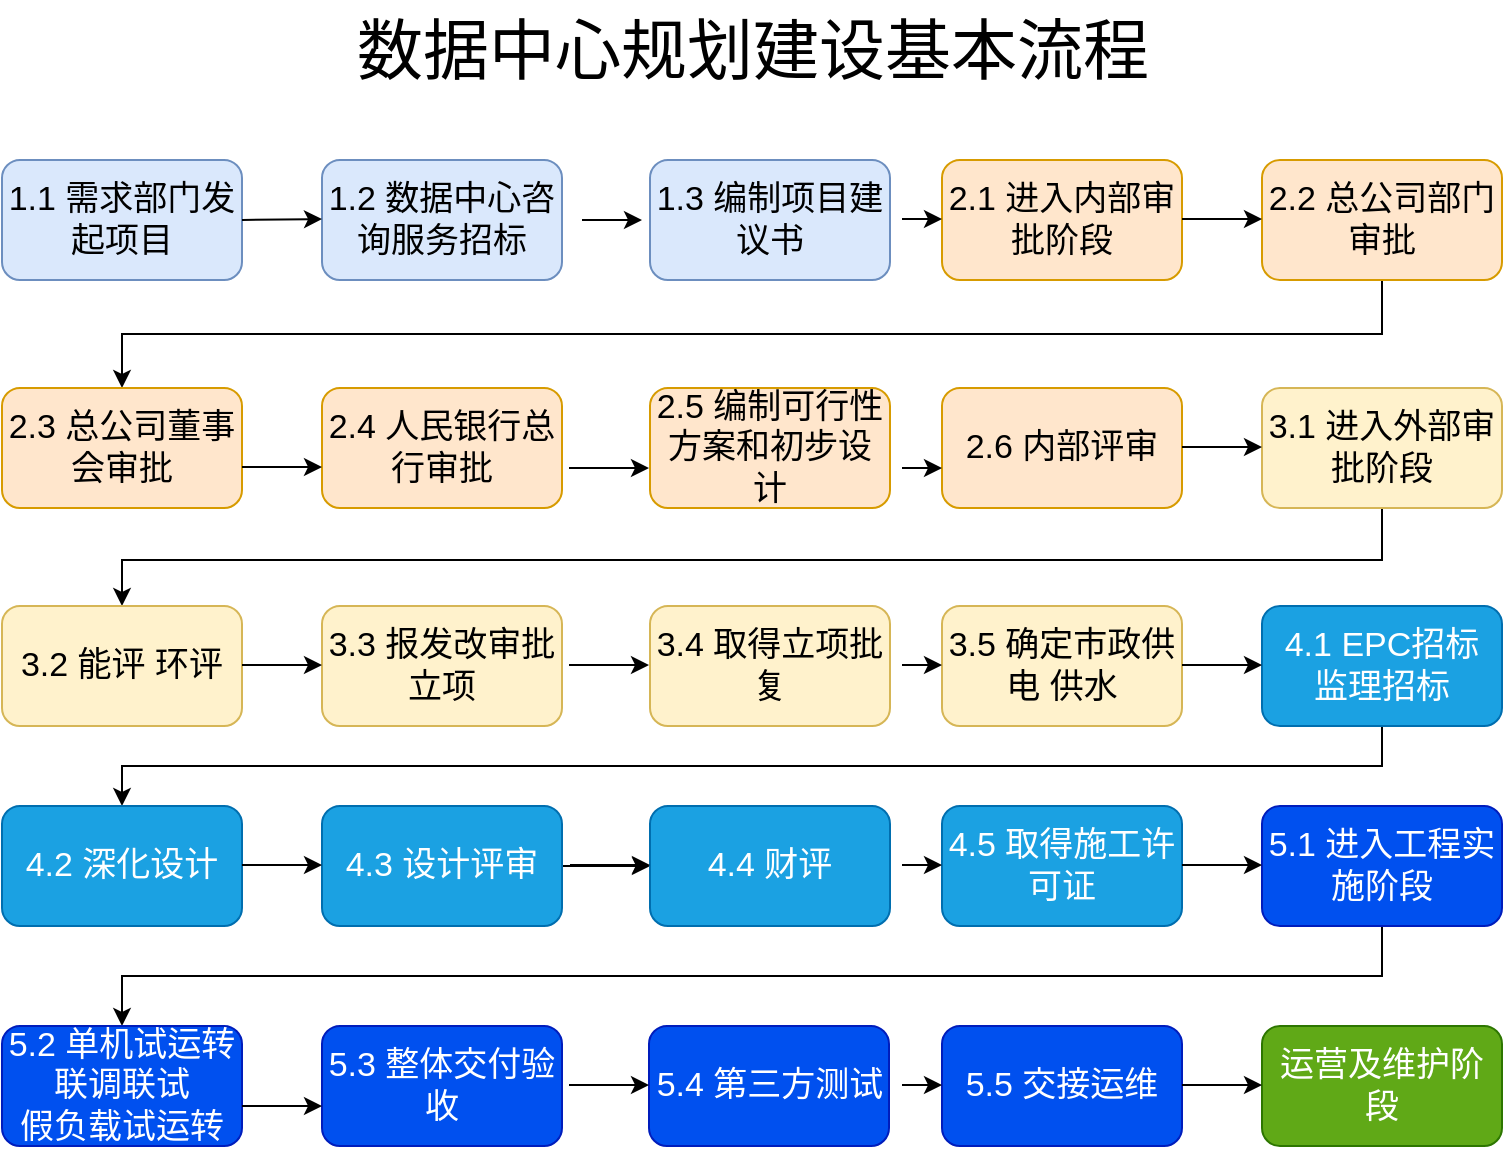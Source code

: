 <mxfile version="14.4.7" type="github">
  <diagram id="q61rn2cDo7-rGFz6u7vU" name="Page-1">
    <mxGraphModel dx="1426" dy="626" grid="1" gridSize="10" guides="1" tooltips="1" connect="1" arrows="1" fold="1" page="1" pageScale="1" pageWidth="827" pageHeight="1169" math="0" shadow="0">
      <root>
        <mxCell id="0" />
        <mxCell id="1" parent="0" />
        <mxCell id="fzw-q2s4QNKM716sb-pk-1" value="&lt;font style=&quot;font-size: 17px;&quot;&gt;1.1 需求部门发起项目&lt;/font&gt;" style="rounded=1;whiteSpace=wrap;html=1;fillColor=#dae8fc;strokeColor=#6c8ebf;fontSize=17;" parent="1" vertex="1">
          <mxGeometry x="30" y="190" width="120" height="60" as="geometry" />
        </mxCell>
        <mxCell id="fzw-q2s4QNKM716sb-pk-2" value="1.2 数据中心咨询服务招标" style="rounded=1;whiteSpace=wrap;html=1;fillColor=#dae8fc;strokeColor=#6c8ebf;fontSize=17;" parent="1" vertex="1">
          <mxGeometry x="190" y="190" width="120" height="60" as="geometry" />
        </mxCell>
        <mxCell id="fzw-q2s4QNKM716sb-pk-3" value="1.3 编制项目建议书" style="rounded=1;whiteSpace=wrap;html=1;fillColor=#dae8fc;strokeColor=#6c8ebf;fontSize=17;" parent="1" vertex="1">
          <mxGeometry x="354" y="190" width="120" height="60" as="geometry" />
        </mxCell>
        <mxCell id="fzw-q2s4QNKM716sb-pk-4" value="2.1 进入内部审批阶段" style="rounded=1;whiteSpace=wrap;html=1;fillColor=#ffe6cc;strokeColor=#d79b00;fontSize=17;" parent="1" vertex="1">
          <mxGeometry x="500" y="190" width="120" height="60" as="geometry" />
        </mxCell>
        <mxCell id="CvPtE23ecwARMVToVUDU-3" style="edgeStyle=orthogonalEdgeStyle;rounded=0;orthogonalLoop=1;jettySize=auto;html=1;exitX=0.5;exitY=1;exitDx=0;exitDy=0;fontSize=17;" edge="1" parent="1" source="fzw-q2s4QNKM716sb-pk-5" target="fzw-q2s4QNKM716sb-pk-11">
          <mxGeometry relative="1" as="geometry" />
        </mxCell>
        <mxCell id="fzw-q2s4QNKM716sb-pk-5" value="2.2 总公司部门审批" style="rounded=1;whiteSpace=wrap;html=1;fillColor=#ffe6cc;strokeColor=#d79b00;fontSize=17;" parent="1" vertex="1">
          <mxGeometry x="660" y="190" width="120" height="60" as="geometry" />
        </mxCell>
        <mxCell id="fzw-q2s4QNKM716sb-pk-11" value="2.3 总公司董事会审批" style="rounded=1;whiteSpace=wrap;html=1;fillColor=#ffe6cc;strokeColor=#d79b00;fontSize=17;" parent="1" vertex="1">
          <mxGeometry x="30" y="304" width="120" height="60" as="geometry" />
        </mxCell>
        <mxCell id="fzw-q2s4QNKM716sb-pk-12" value="2.4 人民银行总行审批" style="rounded=1;whiteSpace=wrap;html=1;fillColor=#ffe6cc;strokeColor=#d79b00;fontSize=17;" parent="1" vertex="1">
          <mxGeometry x="190" y="304" width="120" height="60" as="geometry" />
        </mxCell>
        <mxCell id="fzw-q2s4QNKM716sb-pk-13" value="2.5 编制可行性方案和初步设计" style="rounded=1;whiteSpace=wrap;html=1;fillColor=#ffe6cc;strokeColor=#d79b00;fontSize=17;" parent="1" vertex="1">
          <mxGeometry x="354" y="304" width="120" height="60" as="geometry" />
        </mxCell>
        <mxCell id="fzw-q2s4QNKM716sb-pk-14" value="2.6 内部评审" style="rounded=1;whiteSpace=wrap;html=1;fillColor=#ffe6cc;strokeColor=#d79b00;fontSize=17;" parent="1" vertex="1">
          <mxGeometry x="500" y="304" width="120" height="60" as="geometry" />
        </mxCell>
        <mxCell id="CvPtE23ecwARMVToVUDU-4" style="edgeStyle=orthogonalEdgeStyle;rounded=0;orthogonalLoop=1;jettySize=auto;html=1;exitX=0.5;exitY=1;exitDx=0;exitDy=0;fontSize=17;" edge="1" parent="1" source="fzw-q2s4QNKM716sb-pk-15" target="fzw-q2s4QNKM716sb-pk-16">
          <mxGeometry relative="1" as="geometry">
            <Array as="points">
              <mxPoint x="720" y="390" />
              <mxPoint x="90" y="390" />
            </Array>
          </mxGeometry>
        </mxCell>
        <mxCell id="fzw-q2s4QNKM716sb-pk-15" value="3.1 进入外部审批阶段" style="rounded=1;whiteSpace=wrap;html=1;fillColor=#fff2cc;strokeColor=#d6b656;fontSize=17;" parent="1" vertex="1">
          <mxGeometry x="660" y="304" width="120" height="60" as="geometry" />
        </mxCell>
        <mxCell id="fzw-q2s4QNKM716sb-pk-16" value="3.2 能评 环评" style="rounded=1;whiteSpace=wrap;html=1;fillColor=#fff2cc;strokeColor=#d6b656;fontSize=17;" parent="1" vertex="1">
          <mxGeometry x="30" y="413" width="120" height="60" as="geometry" />
        </mxCell>
        <mxCell id="fzw-q2s4QNKM716sb-pk-17" value="3.3 报发改审批立项" style="rounded=1;whiteSpace=wrap;html=1;fillColor=#fff2cc;strokeColor=#d6b656;fontSize=17;" parent="1" vertex="1">
          <mxGeometry x="190" y="413" width="120" height="60" as="geometry" />
        </mxCell>
        <mxCell id="fzw-q2s4QNKM716sb-pk-18" value="3.4 取得立项批复" style="rounded=1;whiteSpace=wrap;html=1;fillColor=#fff2cc;strokeColor=#d6b656;fontSize=17;" parent="1" vertex="1">
          <mxGeometry x="354" y="413" width="120" height="60" as="geometry" />
        </mxCell>
        <mxCell id="fzw-q2s4QNKM716sb-pk-19" value="3.5 确定市政供电 供水" style="rounded=1;whiteSpace=wrap;html=1;fillColor=#fff2cc;strokeColor=#d6b656;fontSize=17;" parent="1" vertex="1">
          <mxGeometry x="500" y="413" width="120" height="60" as="geometry" />
        </mxCell>
        <mxCell id="CvPtE23ecwARMVToVUDU-7" style="edgeStyle=orthogonalEdgeStyle;rounded=0;orthogonalLoop=1;jettySize=auto;html=1;exitX=0.5;exitY=1;exitDx=0;exitDy=0;entryX=0.5;entryY=0;entryDx=0;entryDy=0;fontSize=17;" edge="1" parent="1" source="fzw-q2s4QNKM716sb-pk-20" target="fzw-q2s4QNKM716sb-pk-21">
          <mxGeometry relative="1" as="geometry" />
        </mxCell>
        <mxCell id="fzw-q2s4QNKM716sb-pk-20" value="4.1 EPC招标 监理招标" style="rounded=1;whiteSpace=wrap;html=1;fillColor=#1ba1e2;strokeColor=#006EAF;fontColor=#ffffff;fontSize=17;" parent="1" vertex="1">
          <mxGeometry x="660" y="413" width="120" height="60" as="geometry" />
        </mxCell>
        <mxCell id="fzw-q2s4QNKM716sb-pk-21" value="4.2 深化设计" style="rounded=1;whiteSpace=wrap;html=1;fillColor=#1ba1e2;strokeColor=#006EAF;fontColor=#ffffff;fontSize=17;" parent="1" vertex="1">
          <mxGeometry x="30" y="513" width="120" height="60" as="geometry" />
        </mxCell>
        <mxCell id="fzw-q2s4QNKM716sb-pk-54" value="" style="edgeStyle=orthogonalEdgeStyle;rounded=0;orthogonalLoop=1;jettySize=auto;html=1;fontSize=12;" parent="1" source="fzw-q2s4QNKM716sb-pk-22" target="fzw-q2s4QNKM716sb-pk-23" edge="1">
          <mxGeometry relative="1" as="geometry" />
        </mxCell>
        <mxCell id="fzw-q2s4QNKM716sb-pk-22" value="4.3 设计评审" style="rounded=1;whiteSpace=wrap;html=1;fillColor=#1ba1e2;strokeColor=#006EAF;fontColor=#ffffff;fontSize=17;" parent="1" vertex="1">
          <mxGeometry x="190" y="513" width="120" height="60" as="geometry" />
        </mxCell>
        <mxCell id="fzw-q2s4QNKM716sb-pk-23" value="4.4 财评" style="rounded=1;whiteSpace=wrap;html=1;fillColor=#1ba1e2;strokeColor=#006EAF;fontColor=#ffffff;fontSize=17;" parent="1" vertex="1">
          <mxGeometry x="354" y="513" width="120" height="60" as="geometry" />
        </mxCell>
        <mxCell id="fzw-q2s4QNKM716sb-pk-24" value="4.5 取得施工许可证" style="rounded=1;whiteSpace=wrap;html=1;fillColor=#1ba1e2;strokeColor=#006EAF;fontColor=#ffffff;fontSize=17;" parent="1" vertex="1">
          <mxGeometry x="500" y="513" width="120" height="60" as="geometry" />
        </mxCell>
        <mxCell id="CvPtE23ecwARMVToVUDU-8" style="edgeStyle=orthogonalEdgeStyle;rounded=0;orthogonalLoop=1;jettySize=auto;html=1;exitX=0.5;exitY=1;exitDx=0;exitDy=0;fontSize=17;" edge="1" parent="1" source="fzw-q2s4QNKM716sb-pk-25" target="fzw-q2s4QNKM716sb-pk-26">
          <mxGeometry relative="1" as="geometry" />
        </mxCell>
        <mxCell id="fzw-q2s4QNKM716sb-pk-25" value="5.1 进入工程实施阶段" style="rounded=1;whiteSpace=wrap;html=1;fillColor=#0050ef;strokeColor=#001DBC;fontColor=#ffffff;fontSize=17;" parent="1" vertex="1">
          <mxGeometry x="660" y="513" width="120" height="60" as="geometry" />
        </mxCell>
        <mxCell id="fzw-q2s4QNKM716sb-pk-26" value="5.2 单机试运转 联调联试&lt;br&gt;假负载试运转" style="rounded=1;whiteSpace=wrap;html=1;fillColor=#0050ef;strokeColor=#001DBC;fontColor=#ffffff;fontSize=17;" parent="1" vertex="1">
          <mxGeometry x="30" y="623" width="120" height="60" as="geometry" />
        </mxCell>
        <mxCell id="fzw-q2s4QNKM716sb-pk-27" value="5.3 整体交付验收" style="rounded=1;whiteSpace=wrap;html=1;fillColor=#0050ef;strokeColor=#001DBC;fontColor=#ffffff;fontSize=17;" parent="1" vertex="1">
          <mxGeometry x="190" y="623" width="120" height="60" as="geometry" />
        </mxCell>
        <mxCell id="fzw-q2s4QNKM716sb-pk-28" value="5.4 第三方测试" style="rounded=1;whiteSpace=wrap;html=1;fillColor=#0050ef;strokeColor=#001DBC;fontColor=#ffffff;fontSize=17;" parent="1" vertex="1">
          <mxGeometry x="353.5" y="623" width="120" height="60" as="geometry" />
        </mxCell>
        <mxCell id="fzw-q2s4QNKM716sb-pk-29" value="5.5 交接运维" style="rounded=1;whiteSpace=wrap;html=1;fillColor=#0050ef;strokeColor=#001DBC;fontColor=#ffffff;fontSize=17;" parent="1" vertex="1">
          <mxGeometry x="500" y="623" width="120" height="60" as="geometry" />
        </mxCell>
        <mxCell id="fzw-q2s4QNKM716sb-pk-30" value="运营及维护阶段" style="rounded=1;whiteSpace=wrap;html=1;fillColor=#60a917;strokeColor=#2D7600;fontColor=#ffffff;fontSize=17;" parent="1" vertex="1">
          <mxGeometry x="660" y="623" width="120" height="60" as="geometry" />
        </mxCell>
        <mxCell id="fzw-q2s4QNKM716sb-pk-46" value="" style="endArrow=classic;html=1;exitX=1;exitY=0.5;exitDx=0;exitDy=0;" parent="1" source="fzw-q2s4QNKM716sb-pk-1" edge="1">
          <mxGeometry width="50" height="50" relative="1" as="geometry">
            <mxPoint x="160" y="219.5" as="sourcePoint" />
            <mxPoint x="190" y="219.5" as="targetPoint" />
          </mxGeometry>
        </mxCell>
        <mxCell id="fzw-q2s4QNKM716sb-pk-49" value="" style="endArrow=classic;html=1;fontSize=12;" parent="1" edge="1">
          <mxGeometry width="50" height="50" relative="1" as="geometry">
            <mxPoint x="320" y="220" as="sourcePoint" />
            <mxPoint x="350" y="220" as="targetPoint" />
          </mxGeometry>
        </mxCell>
        <mxCell id="fzw-q2s4QNKM716sb-pk-50" value="" style="endArrow=classic;html=1;fontSize=12;" parent="1" edge="1">
          <mxGeometry width="50" height="50" relative="1" as="geometry">
            <mxPoint x="313.5" y="344" as="sourcePoint" />
            <mxPoint x="353.5" y="344" as="targetPoint" />
          </mxGeometry>
        </mxCell>
        <mxCell id="fzw-q2s4QNKM716sb-pk-51" value="" style="endArrow=classic;html=1;fontSize=12;" parent="1" edge="1">
          <mxGeometry width="50" height="50" relative="1" as="geometry">
            <mxPoint x="313.5" y="442.5" as="sourcePoint" />
            <mxPoint x="353.5" y="442.5" as="targetPoint" />
          </mxGeometry>
        </mxCell>
        <mxCell id="fzw-q2s4QNKM716sb-pk-52" value="" style="endArrow=classic;html=1;fontSize=12;" parent="1" edge="1">
          <mxGeometry width="50" height="50" relative="1" as="geometry">
            <mxPoint x="314" y="542.5" as="sourcePoint" />
            <mxPoint x="354" y="542.5" as="targetPoint" />
          </mxGeometry>
        </mxCell>
        <mxCell id="fzw-q2s4QNKM716sb-pk-53" value="" style="endArrow=classic;html=1;fontSize=12;" parent="1" edge="1">
          <mxGeometry width="50" height="50" relative="1" as="geometry">
            <mxPoint x="313.5" y="652.5" as="sourcePoint" />
            <mxPoint x="353.5" y="652.5" as="targetPoint" />
          </mxGeometry>
        </mxCell>
        <mxCell id="fzw-q2s4QNKM716sb-pk-57" value="" style="endArrow=classic;html=1;" parent="1" edge="1">
          <mxGeometry width="50" height="50" relative="1" as="geometry">
            <mxPoint x="150" y="343.5" as="sourcePoint" />
            <mxPoint x="190" y="343.5" as="targetPoint" />
          </mxGeometry>
        </mxCell>
        <mxCell id="fzw-q2s4QNKM716sb-pk-58" value="" style="endArrow=classic;html=1;" parent="1" edge="1">
          <mxGeometry width="50" height="50" relative="1" as="geometry">
            <mxPoint x="150" y="442.5" as="sourcePoint" />
            <mxPoint x="190" y="442.5" as="targetPoint" />
          </mxGeometry>
        </mxCell>
        <mxCell id="fzw-q2s4QNKM716sb-pk-59" value="" style="endArrow=classic;html=1;" parent="1" edge="1">
          <mxGeometry width="50" height="50" relative="1" as="geometry">
            <mxPoint x="150" y="542.5" as="sourcePoint" />
            <mxPoint x="190" y="542.5" as="targetPoint" />
          </mxGeometry>
        </mxCell>
        <mxCell id="fzw-q2s4QNKM716sb-pk-60" value="" style="endArrow=classic;html=1;" parent="1" edge="1">
          <mxGeometry width="50" height="50" relative="1" as="geometry">
            <mxPoint x="150" y="663" as="sourcePoint" />
            <mxPoint x="190" y="663" as="targetPoint" />
          </mxGeometry>
        </mxCell>
        <mxCell id="fzw-q2s4QNKM716sb-pk-61" value="" style="endArrow=classic;html=1;fontSize=12;" parent="1" edge="1">
          <mxGeometry width="50" height="50" relative="1" as="geometry">
            <mxPoint x="620" y="219.5" as="sourcePoint" />
            <mxPoint x="660" y="219.5" as="targetPoint" />
          </mxGeometry>
        </mxCell>
        <mxCell id="fzw-q2s4QNKM716sb-pk-63" value="" style="endArrow=classic;html=1;fontSize=12;" parent="1" edge="1">
          <mxGeometry width="50" height="50" relative="1" as="geometry">
            <mxPoint x="620" y="652.5" as="sourcePoint" />
            <mxPoint x="660" y="652.5" as="targetPoint" />
          </mxGeometry>
        </mxCell>
        <mxCell id="fzw-q2s4QNKM716sb-pk-64" value="" style="endArrow=classic;html=1;fontSize=12;" parent="1" edge="1">
          <mxGeometry width="50" height="50" relative="1" as="geometry">
            <mxPoint x="620" y="542.5" as="sourcePoint" />
            <mxPoint x="660" y="542.5" as="targetPoint" />
          </mxGeometry>
        </mxCell>
        <mxCell id="fzw-q2s4QNKM716sb-pk-65" value="" style="endArrow=classic;html=1;fontSize=12;" parent="1" edge="1">
          <mxGeometry width="50" height="50" relative="1" as="geometry">
            <mxPoint x="620" y="442.5" as="sourcePoint" />
            <mxPoint x="660" y="442.5" as="targetPoint" />
          </mxGeometry>
        </mxCell>
        <mxCell id="fzw-q2s4QNKM716sb-pk-66" value="" style="endArrow=classic;html=1;fontSize=12;" parent="1" edge="1">
          <mxGeometry width="50" height="50" relative="1" as="geometry">
            <mxPoint x="620" y="333.5" as="sourcePoint" />
            <mxPoint x="660" y="333.5" as="targetPoint" />
          </mxGeometry>
        </mxCell>
        <mxCell id="fzw-q2s4QNKM716sb-pk-69" value="" style="endArrow=classic;html=1;fontSize=12;" parent="1" edge="1">
          <mxGeometry width="50" height="50" relative="1" as="geometry">
            <mxPoint x="480" y="542.5" as="sourcePoint" />
            <mxPoint x="500" y="542.5" as="targetPoint" />
          </mxGeometry>
        </mxCell>
        <mxCell id="fzw-q2s4QNKM716sb-pk-70" value="" style="endArrow=classic;html=1;fontSize=12;" parent="1" edge="1">
          <mxGeometry width="50" height="50" relative="1" as="geometry">
            <mxPoint x="480" y="442.5" as="sourcePoint" />
            <mxPoint x="500" y="442.5" as="targetPoint" />
          </mxGeometry>
        </mxCell>
        <mxCell id="fzw-q2s4QNKM716sb-pk-71" value="" style="endArrow=classic;html=1;fontSize=12;" parent="1" edge="1">
          <mxGeometry width="50" height="50" relative="1" as="geometry">
            <mxPoint x="480" y="344" as="sourcePoint" />
            <mxPoint x="500" y="344" as="targetPoint" />
          </mxGeometry>
        </mxCell>
        <mxCell id="fzw-q2s4QNKM716sb-pk-72" value="" style="endArrow=classic;html=1;fontSize=12;" parent="1" edge="1">
          <mxGeometry width="50" height="50" relative="1" as="geometry">
            <mxPoint x="480" y="219.5" as="sourcePoint" />
            <mxPoint x="500" y="219.5" as="targetPoint" />
          </mxGeometry>
        </mxCell>
        <mxCell id="fzw-q2s4QNKM716sb-pk-73" value="" style="endArrow=classic;html=1;fontSize=12;" parent="1" edge="1">
          <mxGeometry width="50" height="50" relative="1" as="geometry">
            <mxPoint x="480" y="652.5" as="sourcePoint" />
            <mxPoint x="500" y="652.5" as="targetPoint" />
          </mxGeometry>
        </mxCell>
        <mxCell id="CvPtE23ecwARMVToVUDU-1" value="数据中心规划建设基本流程" style="text;html=1;align=center;verticalAlign=middle;resizable=0;points=[];autosize=1;fontSize=33;" vertex="1" parent="1">
          <mxGeometry x="200" y="110" width="410" height="50" as="geometry" />
        </mxCell>
      </root>
    </mxGraphModel>
  </diagram>
</mxfile>
